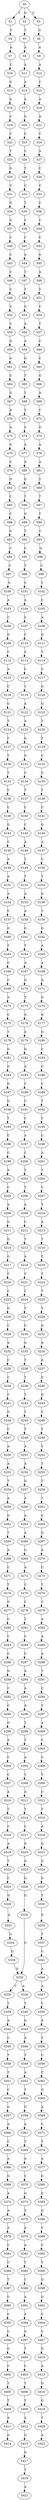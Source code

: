 strict digraph  {
	S0 -> S1 [ label = C ];
	S0 -> S2 [ label = G ];
	S0 -> S3 [ label = C ];
	S1 -> S4 [ label = C ];
	S2 -> S5 [ label = T ];
	S3 -> S6 [ label = G ];
	S4 -> S7 [ label = A ];
	S5 -> S8 [ label = A ];
	S6 -> S9 [ label = A ];
	S7 -> S10 [ label = C ];
	S8 -> S11 [ label = A ];
	S9 -> S12 [ label = A ];
	S10 -> S13 [ label = G ];
	S11 -> S14 [ label = A ];
	S12 -> S15 [ label = C ];
	S13 -> S16 [ label = A ];
	S14 -> S17 [ label = A ];
	S15 -> S18 [ label = A ];
	S16 -> S19 [ label = C ];
	S17 -> S20 [ label = G ];
	S18 -> S21 [ label = A ];
	S19 -> S22 [ label = C ];
	S20 -> S23 [ label = C ];
	S21 -> S24 [ label = C ];
	S22 -> S25 [ label = T ];
	S23 -> S26 [ label = C ];
	S24 -> S27 [ label = A ];
	S25 -> S28 [ label = G ];
	S26 -> S29 [ label = T ];
	S27 -> S30 [ label = C ];
	S28 -> S31 [ label = C ];
	S29 -> S32 [ label = C ];
	S30 -> S33 [ label = C ];
	S31 -> S34 [ label = G ];
	S32 -> S35 [ label = T ];
	S33 -> S36 [ label = C ];
	S34 -> S37 [ label = G ];
	S35 -> S38 [ label = C ];
	S36 -> S39 [ label = C ];
	S37 -> S40 [ label = C ];
	S38 -> S41 [ label = C ];
	S39 -> S42 [ label = C ];
	S40 -> S43 [ label = C ];
	S41 -> S44 [ label = A ];
	S42 -> S45 [ label = G ];
	S43 -> S46 [ label = C ];
	S44 -> S47 [ label = T ];
	S45 -> S48 [ label = A ];
	S46 -> S49 [ label = C ];
	S47 -> S50 [ label = T ];
	S48 -> S51 [ label = T ];
	S49 -> S52 [ label = C ];
	S50 -> S53 [ label = G ];
	S51 -> S54 [ label = C ];
	S52 -> S55 [ label = C ];
	S53 -> S56 [ label = A ];
	S54 -> S57 [ label = T ];
	S55 -> S58 [ label = G ];
	S56 -> S59 [ label = A ];
	S57 -> S60 [ label = C ];
	S58 -> S61 [ label = A ];
	S59 -> S62 [ label = G ];
	S60 -> S63 [ label = C ];
	S61 -> S64 [ label = C ];
	S62 -> S65 [ label = T ];
	S63 -> S66 [ label = G ];
	S64 -> S67 [ label = G ];
	S65 -> S68 [ label = T ];
	S66 -> S69 [ label = A ];
	S67 -> S70 [ label = A ];
	S68 -> S71 [ label = T ];
	S69 -> S72 [ label = C ];
	S70 -> S73 [ label = G ];
	S71 -> S74 [ label = C ];
	S72 -> S75 [ label = G ];
	S73 -> S76 [ label = C ];
	S74 -> S77 [ label = A ];
	S75 -> S78 [ label = A ];
	S76 -> S79 [ label = C ];
	S77 -> S80 [ label = A ];
	S78 -> S81 [ label = A ];
	S79 -> S82 [ label = G ];
	S80 -> S83 [ label = G ];
	S81 -> S84 [ label = T ];
	S82 -> S85 [ label = C ];
	S83 -> S86 [ label = T ];
	S84 -> S87 [ label = T ];
	S85 -> S88 [ label = C ];
	S86 -> S89 [ label = G ];
	S87 -> S90 [ label = T ];
	S88 -> S91 [ label = G ];
	S89 -> S92 [ label = T ];
	S90 -> S93 [ label = C ];
	S91 -> S94 [ label = C ];
	S92 -> S95 [ label = C ];
	S93 -> S96 [ label = G ];
	S94 -> S97 [ label = C ];
	S95 -> S98 [ label = T ];
	S96 -> S99 [ label = C ];
	S97 -> S100 [ label = G ];
	S98 -> S101 [ label = C ];
	S99 -> S102 [ label = T ];
	S100 -> S103 [ label = A ];
	S101 -> S104 [ label = A ];
	S102 -> S105 [ label = C ];
	S103 -> S106 [ label = C ];
	S104 -> S107 [ label = C ];
	S105 -> S108 [ label = A ];
	S106 -> S109 [ label = G ];
	S107 -> S110 [ label = C ];
	S108 -> S111 [ label = G ];
	S109 -> S112 [ label = C ];
	S110 -> S113 [ label = A ];
	S111 -> S114 [ label = T ];
	S112 -> S115 [ label = A ];
	S113 -> S116 [ label = C ];
	S114 -> S117 [ label = C ];
	S115 -> S118 [ label = C ];
	S116 -> S119 [ label = T ];
	S117 -> S120 [ label = G ];
	S118 -> S121 [ label = C ];
	S119 -> S122 [ label = A ];
	S120 -> S123 [ label = G ];
	S121 -> S124 [ label = T ];
	S122 -> S125 [ label = A ];
	S123 -> S126 [ label = T ];
	S124 -> S127 [ label = C ];
	S125 -> S128 [ label = G ];
	S126 -> S129 [ label = T ];
	S127 -> S130 [ label = T ];
	S128 -> S131 [ label = G ];
	S129 -> S132 [ label = C ];
	S130 -> S133 [ label = T ];
	S131 -> S134 [ label = C ];
	S132 -> S135 [ label = C ];
	S133 -> S136 [ label = C ];
	S134 -> S137 [ label = T ];
	S135 -> S138 [ label = T ];
	S136 -> S139 [ label = C ];
	S137 -> S140 [ label = C ];
	S138 -> S141 [ label = C ];
	S139 -> S142 [ label = G ];
	S140 -> S143 [ label = C ];
	S141 -> S144 [ label = G ];
	S142 -> S145 [ label = C ];
	S143 -> S146 [ label = A ];
	S144 -> S147 [ label = A ];
	S145 -> S148 [ label = A ];
	S146 -> S149 [ label = T ];
	S147 -> S150 [ label = C ];
	S148 -> S151 [ label = A ];
	S149 -> S152 [ label = T ];
	S150 -> S153 [ label = T ];
	S151 -> S154 [ label = A ];
	S152 -> S155 [ label = A ];
	S153 -> S156 [ label = G ];
	S154 -> S157 [ label = C ];
	S155 -> S158 [ label = A ];
	S156 -> S159 [ label = T ];
	S157 -> S160 [ label = G ];
	S158 -> S161 [ label = G ];
	S159 -> S162 [ label = G ];
	S160 -> S163 [ label = T ];
	S161 -> S164 [ label = T ];
	S162 -> S165 [ label = A ];
	S163 -> S166 [ label = C ];
	S164 -> S167 [ label = A ];
	S165 -> S168 [ label = A ];
	S166 -> S169 [ label = C ];
	S167 -> S170 [ label = G ];
	S168 -> S171 [ label = A ];
	S169 -> S172 [ label = A ];
	S170 -> S173 [ label = T ];
	S171 -> S174 [ label = G ];
	S172 -> S175 [ label = C ];
	S173 -> S176 [ label = A ];
	S174 -> S177 [ label = A ];
	S175 -> S178 [ label = T ];
	S176 -> S179 [ label = A ];
	S177 -> S180 [ label = G ];
	S178 -> S181 [ label = G ];
	S179 -> S182 [ label = G ];
	S180 -> S183 [ label = C ];
	S181 -> S184 [ label = G ];
	S182 -> S185 [ label = A ];
	S183 -> S186 [ label = C ];
	S184 -> S187 [ label = G ];
	S185 -> S188 [ label = C ];
	S186 -> S189 [ label = C ];
	S187 -> S190 [ label = G ];
	S188 -> S191 [ label = C ];
	S189 -> S192 [ label = T ];
	S190 -> S193 [ label = T ];
	S191 -> S194 [ label = C ];
	S192 -> S195 [ label = C ];
	S193 -> S196 [ label = C ];
	S194 -> S197 [ label = A ];
	S195 -> S198 [ label = C ];
	S196 -> S199 [ label = C ];
	S197 -> S200 [ label = C ];
	S198 -> S201 [ label = A ];
	S199 -> S202 [ label = A ];
	S200 -> S203 [ label = T ];
	S201 -> S204 [ label = T ];
	S202 -> S205 [ label = C ];
	S203 -> S206 [ label = T ];
	S204 -> S207 [ label = C ];
	S205 -> S208 [ label = A ];
	S206 -> S209 [ label = A ];
	S207 -> S210 [ label = T ];
	S208 -> S211 [ label = G ];
	S209 -> S212 [ label = C ];
	S210 -> S213 [ label = A ];
	S211 -> S214 [ label = G ];
	S212 -> S215 [ label = T ];
	S213 -> S216 [ label = T ];
	S214 -> S217 [ label = G ];
	S215 -> S218 [ label = A ];
	S216 -> S219 [ label = T ];
	S217 -> S220 [ label = C ];
	S218 -> S221 [ label = C ];
	S219 -> S222 [ label = T ];
	S220 -> S223 [ label = C ];
	S221 -> S224 [ label = C ];
	S222 -> S225 [ label = T ];
	S223 -> S226 [ label = G ];
	S224 -> S227 [ label = T ];
	S225 -> S228 [ label = T ];
	S226 -> S229 [ label = C ];
	S227 -> S230 [ label = C ];
	S228 -> S231 [ label = G ];
	S229 -> S232 [ label = A ];
	S230 -> S233 [ label = G ];
	S231 -> S234 [ label = A ];
	S232 -> S235 [ label = C ];
	S233 -> S236 [ label = T ];
	S234 -> S237 [ label = A ];
	S235 -> S238 [ label = C ];
	S236 -> S239 [ label = T ];
	S237 -> S240 [ label = G ];
	S238 -> S241 [ label = C ];
	S239 -> S242 [ label = T ];
	S240 -> S243 [ label = G ];
	S241 -> S244 [ label = G ];
	S242 -> S245 [ label = T ];
	S243 -> S246 [ label = C ];
	S244 -> S247 [ label = C ];
	S245 -> S248 [ label = T ];
	S246 -> S249 [ label = T ];
	S247 -> S250 [ label = A ];
	S248 -> S251 [ label = A ];
	S249 -> S252 [ label = T ];
	S250 -> S253 [ label = A ];
	S251 -> S254 [ label = A ];
	S252 -> S255 [ label = T ];
	S253 -> S256 [ label = T ];
	S254 -> S257 [ label = G ];
	S255 -> S258 [ label = T ];
	S256 -> S259 [ label = A ];
	S257 -> S260 [ label = A ];
	S258 -> S261 [ label = T ];
	S259 -> S262 [ label = G ];
	S260 -> S263 [ label = A ];
	S261 -> S264 [ label = C ];
	S262 -> S265 [ label = T ];
	S263 -> S266 [ label = A ];
	S264 -> S267 [ label = G ];
	S265 -> S268 [ label = A ];
	S266 -> S269 [ label = G ];
	S267 -> S270 [ label = A ];
	S268 -> S271 [ label = C ];
	S269 -> S272 [ label = A ];
	S270 -> S273 [ label = C ];
	S271 -> S274 [ label = T ];
	S272 -> S275 [ label = C ];
	S273 -> S276 [ label = T ];
	S274 -> S277 [ label = G ];
	S275 -> S278 [ label = C ];
	S276 -> S279 [ label = C ];
	S277 -> S280 [ label = C ];
	S278 -> S281 [ label = T ];
	S279 -> S282 [ label = A ];
	S280 -> S283 [ label = C ];
	S281 -> S284 [ label = C ];
	S282 -> S285 [ label = A ];
	S283 -> S286 [ label = C ];
	S284 -> S287 [ label = C ];
	S285 -> S288 [ label = A ];
	S286 -> S289 [ label = G ];
	S287 -> S290 [ label = A ];
	S288 -> S291 [ label = T ];
	S289 -> S292 [ label = C ];
	S290 -> S293 [ label = A ];
	S291 -> S294 [ label = C ];
	S292 -> S295 [ label = C ];
	S293 -> S296 [ label = A ];
	S294 -> S297 [ label = T ];
	S295 -> S298 [ label = G ];
	S296 -> S299 [ label = T ];
	S297 -> S300 [ label = A ];
	S298 -> S301 [ label = A ];
	S299 -> S302 [ label = T ];
	S300 -> S303 [ label = C ];
	S301 -> S304 [ label = C ];
	S302 -> S305 [ label = A ];
	S303 -> S306 [ label = C ];
	S304 -> S307 [ label = C ];
	S305 -> S308 [ label = T ];
	S306 -> S309 [ label = T ];
	S307 -> S310 [ label = A ];
	S308 -> S311 [ label = A ];
	S309 -> S312 [ label = C ];
	S310 -> S313 [ label = T ];
	S311 -> S314 [ label = T ];
	S312 -> S315 [ label = T ];
	S313 -> S316 [ label = C ];
	S314 -> S317 [ label = C ];
	S315 -> S318 [ label = A ];
	S316 -> S319 [ label = A ];
	S317 -> S320 [ label = G ];
	S318 -> S321 [ label = G ];
	S319 -> S322 [ label = T ];
	S320 -> S323 [ label = A ];
	S321 -> S324 [ label = G ];
	S322 -> S325 [ label = C ];
	S323 -> S326 [ label = G ];
	S324 -> S327 [ label = G ];
	S325 -> S328 [ label = G ];
	S326 -> S329 [ label = G ];
	S327 -> S330 [ label = T ];
	S328 -> S331 [ label = A ];
	S329 -> S332 [ label = G ];
	S330 -> S333 [ label = G ];
	S331 -> S334 [ label = G ];
	S332 -> S335 [ label = C ];
	S332 -> S336 [ label = A ];
	S333 -> S337 [ label = T ];
	S334 -> S338 [ label = G ];
	S335 -> S339 [ label = T ];
	S336 -> S340 [ label = T ];
	S337 -> S341 [ label = C ];
	S338 -> S332 [ label = G ];
	S339 -> S342 [ label = A ];
	S340 -> S343 [ label = G ];
	S341 -> S344 [ label = A ];
	S342 -> S345 [ label = C ];
	S343 -> S346 [ label = A ];
	S344 -> S347 [ label = A ];
	S345 -> S348 [ label = T ];
	S346 -> S349 [ label = T ];
	S347 -> S350 [ label = C ];
	S348 -> S351 [ label = T ];
	S349 -> S352 [ label = A ];
	S350 -> S353 [ label = A ];
	S351 -> S354 [ label = C ];
	S352 -> S355 [ label = T ];
	S353 -> S356 [ label = T ];
	S354 -> S357 [ label = G ];
	S355 -> S358 [ label = G ];
	S356 -> S359 [ label = C ];
	S357 -> S360 [ label = A ];
	S358 -> S361 [ label = A ];
	S359 -> S362 [ label = T ];
	S360 -> S363 [ label = C ];
	S361 -> S364 [ label = T ];
	S362 -> S365 [ label = G ];
	S363 -> S366 [ label = A ];
	S364 -> S367 [ label = A ];
	S365 -> S368 [ label = A ];
	S366 -> S369 [ label = G ];
	S367 -> S370 [ label = C ];
	S368 -> S371 [ label = C ];
	S369 -> S372 [ label = A ];
	S370 -> S373 [ label = G ];
	S371 -> S374 [ label = T ];
	S372 -> S375 [ label = A ];
	S373 -> S376 [ label = T ];
	S374 -> S377 [ label = A ];
	S375 -> S378 [ label = A ];
	S376 -> S379 [ label = A ];
	S377 -> S380 [ label = G ];
	S378 -> S381 [ label = C ];
	S379 -> S382 [ label = A ];
	S380 -> S383 [ label = G ];
	S381 -> S384 [ label = C ];
	S382 -> S385 [ label = T ];
	S383 -> S386 [ label = G ];
	S384 -> S387 [ label = T ];
	S385 -> S388 [ label = T ];
	S386 -> S389 [ label = C ];
	S387 -> S390 [ label = G ];
	S388 -> S391 [ label = A ];
	S389 -> S392 [ label = C ];
	S390 -> S393 [ label = C ];
	S391 -> S394 [ label = A ];
	S392 -> S395 [ label = T ];
	S393 -> S396 [ label = C ];
	S394 -> S397 [ label = G ];
	S395 -> S398 [ label = G ];
	S396 -> S399 [ label = G ];
	S397 -> S400 [ label = T ];
	S398 -> S401 [ label = G ];
	S399 -> S402 [ label = C ];
	S400 -> S403 [ label = C ];
	S401 -> S404 [ label = C ];
	S402 -> S405 [ label = T ];
	S403 -> S406 [ label = T ];
	S404 -> S407 [ label = C ];
	S405 -> S408 [ label = T ];
	S406 -> S409 [ label = T ];
	S407 -> S410 [ label = G ];
	S408 -> S411 [ label = A ];
	S409 -> S412 [ label = A ];
	S410 -> S413 [ label = A ];
	S411 -> S414 [ label = G ];
	S412 -> S415 [ label = G ];
	S413 -> S416 [ label = G ];
	S415 -> S417 [ label = G ];
	S416 -> S418 [ label = G ];
	S417 -> S419 [ label = T ];
	S418 -> S420 [ label = T ];
	S419 -> S421 [ label = A ];
	S420 -> S422 [ label = A ];
}
